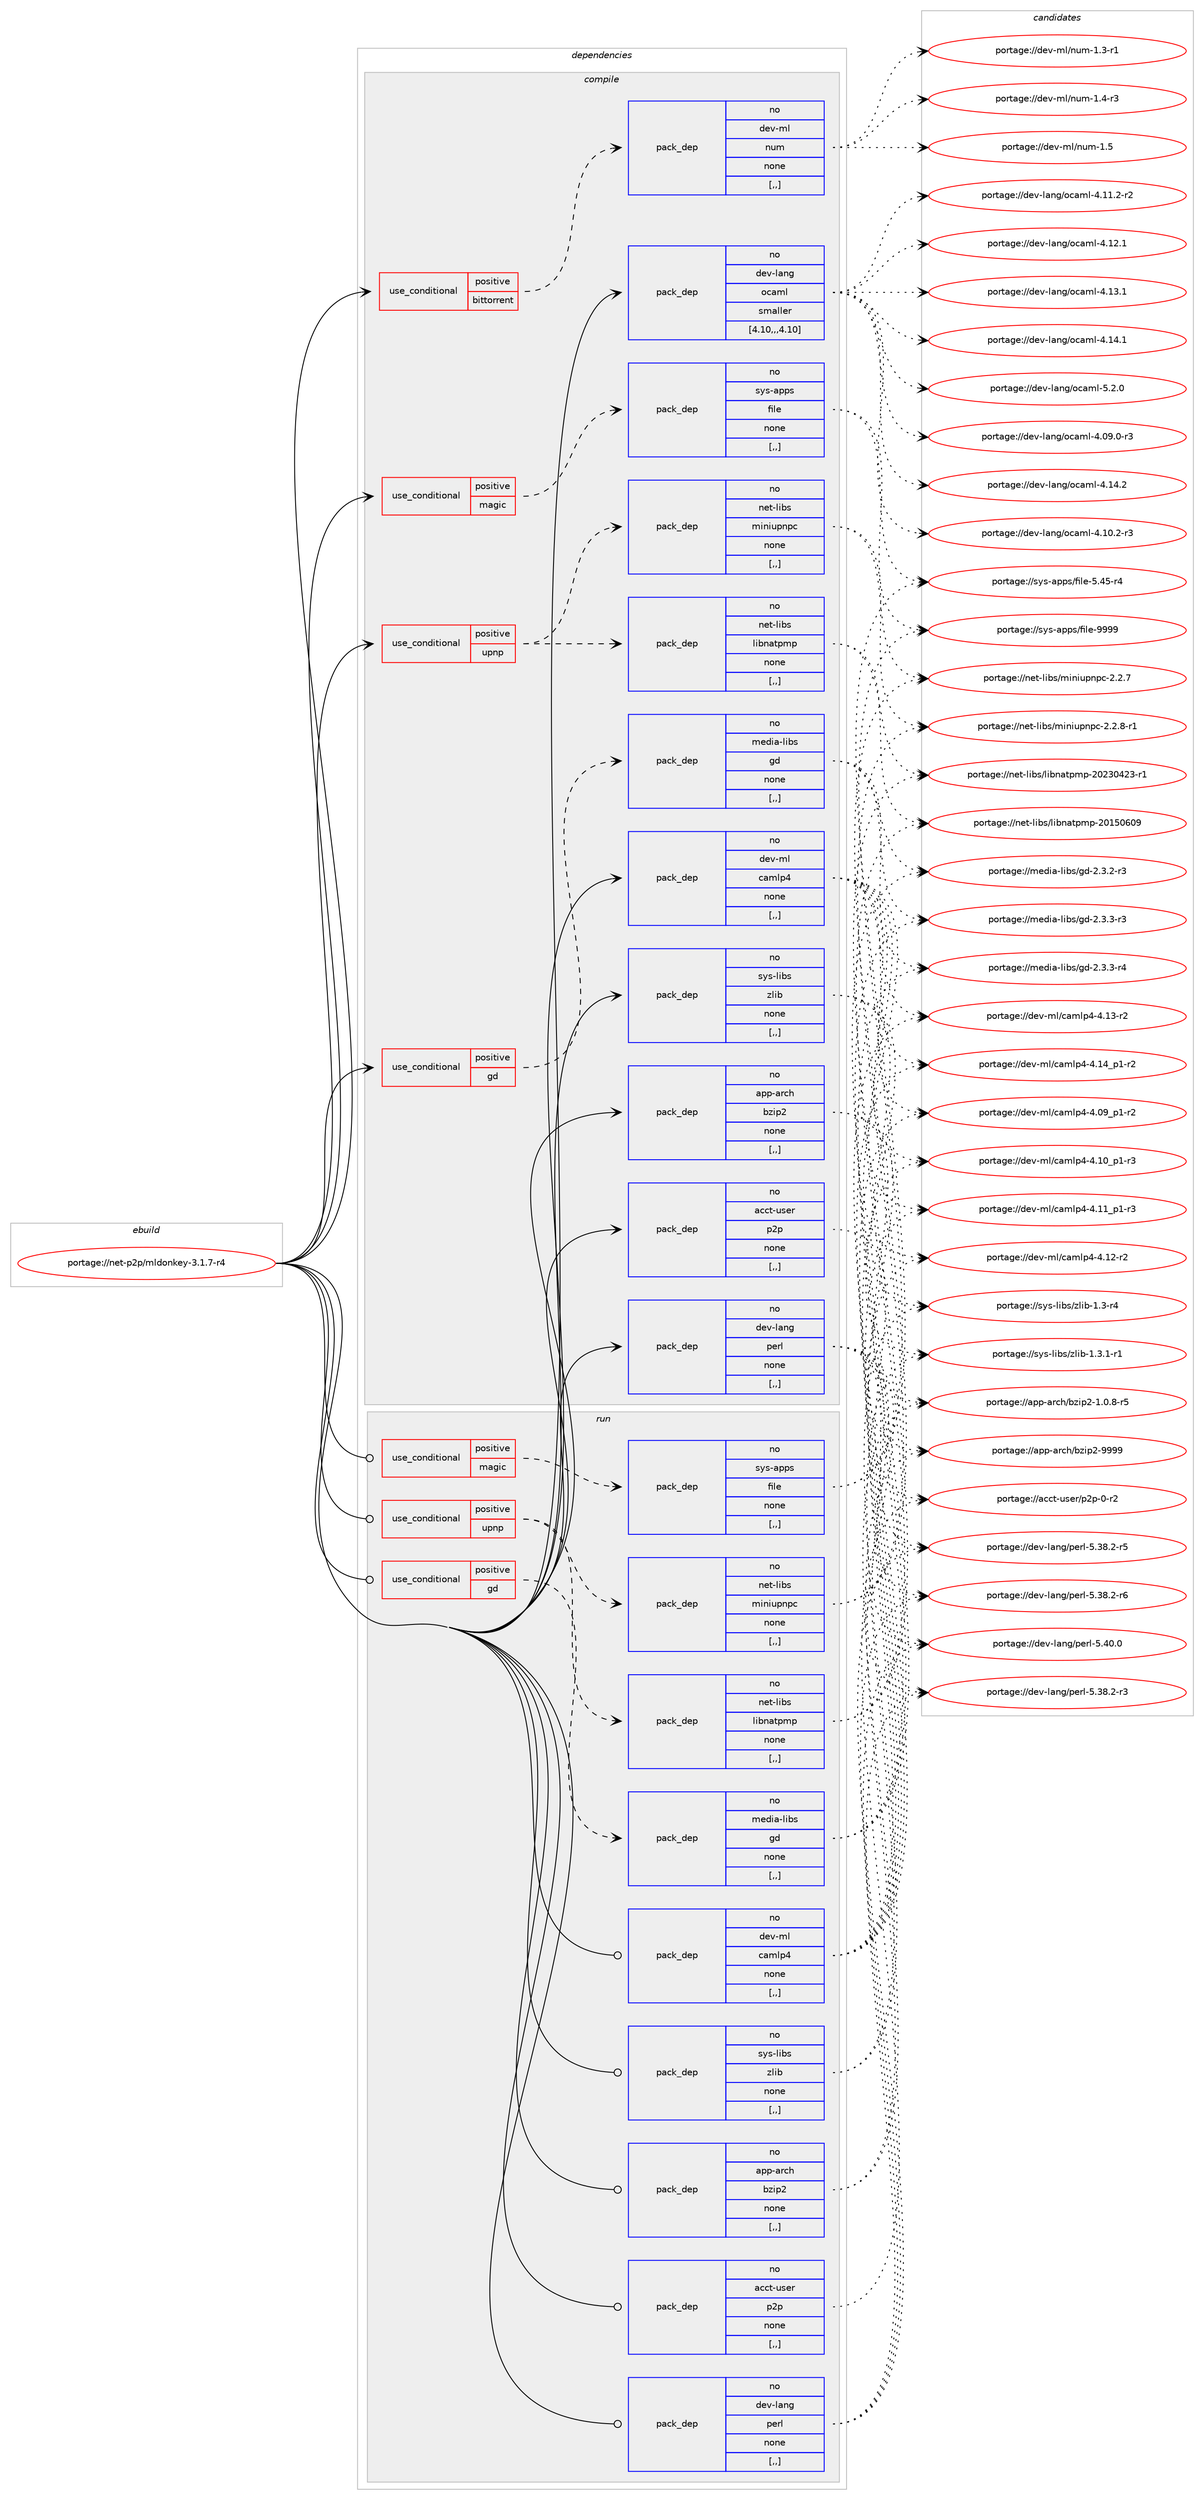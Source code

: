 digraph prolog {

# *************
# Graph options
# *************

newrank=true;
concentrate=true;
compound=true;
graph [rankdir=LR,fontname=Helvetica,fontsize=10,ranksep=1.5];#, ranksep=2.5, nodesep=0.2];
edge  [arrowhead=vee];
node  [fontname=Helvetica,fontsize=10];

# **********
# The ebuild
# **********

subgraph cluster_leftcol {
color=gray;
rank=same;
label=<<i>ebuild</i>>;
id [label="portage://net-p2p/mldonkey-3.1.7-r4", color=red, width=4, href="../net-p2p/mldonkey-3.1.7-r4.svg"];
}

# ****************
# The dependencies
# ****************

subgraph cluster_midcol {
color=gray;
label=<<i>dependencies</i>>;
subgraph cluster_compile {
fillcolor="#eeeeee";
style=filled;
label=<<i>compile</i>>;
subgraph cond98167 {
dependency372783 [label=<<TABLE BORDER="0" CELLBORDER="1" CELLSPACING="0" CELLPADDING="4"><TR><TD ROWSPAN="3" CELLPADDING="10">use_conditional</TD></TR><TR><TD>positive</TD></TR><TR><TD>bittorrent</TD></TR></TABLE>>, shape=none, color=red];
subgraph pack271922 {
dependency372784 [label=<<TABLE BORDER="0" CELLBORDER="1" CELLSPACING="0" CELLPADDING="4" WIDTH="220"><TR><TD ROWSPAN="6" CELLPADDING="30">pack_dep</TD></TR><TR><TD WIDTH="110">no</TD></TR><TR><TD>dev-ml</TD></TR><TR><TD>num</TD></TR><TR><TD>none</TD></TR><TR><TD>[,,]</TD></TR></TABLE>>, shape=none, color=blue];
}
dependency372783:e -> dependency372784:w [weight=20,style="dashed",arrowhead="vee"];
}
id:e -> dependency372783:w [weight=20,style="solid",arrowhead="vee"];
subgraph cond98168 {
dependency372785 [label=<<TABLE BORDER="0" CELLBORDER="1" CELLSPACING="0" CELLPADDING="4"><TR><TD ROWSPAN="3" CELLPADDING="10">use_conditional</TD></TR><TR><TD>positive</TD></TR><TR><TD>gd</TD></TR></TABLE>>, shape=none, color=red];
subgraph pack271923 {
dependency372786 [label=<<TABLE BORDER="0" CELLBORDER="1" CELLSPACING="0" CELLPADDING="4" WIDTH="220"><TR><TD ROWSPAN="6" CELLPADDING="30">pack_dep</TD></TR><TR><TD WIDTH="110">no</TD></TR><TR><TD>media-libs</TD></TR><TR><TD>gd</TD></TR><TR><TD>none</TD></TR><TR><TD>[,,]</TD></TR></TABLE>>, shape=none, color=blue];
}
dependency372785:e -> dependency372786:w [weight=20,style="dashed",arrowhead="vee"];
}
id:e -> dependency372785:w [weight=20,style="solid",arrowhead="vee"];
subgraph cond98169 {
dependency372787 [label=<<TABLE BORDER="0" CELLBORDER="1" CELLSPACING="0" CELLPADDING="4"><TR><TD ROWSPAN="3" CELLPADDING="10">use_conditional</TD></TR><TR><TD>positive</TD></TR><TR><TD>magic</TD></TR></TABLE>>, shape=none, color=red];
subgraph pack271924 {
dependency372788 [label=<<TABLE BORDER="0" CELLBORDER="1" CELLSPACING="0" CELLPADDING="4" WIDTH="220"><TR><TD ROWSPAN="6" CELLPADDING="30">pack_dep</TD></TR><TR><TD WIDTH="110">no</TD></TR><TR><TD>sys-apps</TD></TR><TR><TD>file</TD></TR><TR><TD>none</TD></TR><TR><TD>[,,]</TD></TR></TABLE>>, shape=none, color=blue];
}
dependency372787:e -> dependency372788:w [weight=20,style="dashed",arrowhead="vee"];
}
id:e -> dependency372787:w [weight=20,style="solid",arrowhead="vee"];
subgraph cond98170 {
dependency372789 [label=<<TABLE BORDER="0" CELLBORDER="1" CELLSPACING="0" CELLPADDING="4"><TR><TD ROWSPAN="3" CELLPADDING="10">use_conditional</TD></TR><TR><TD>positive</TD></TR><TR><TD>upnp</TD></TR></TABLE>>, shape=none, color=red];
subgraph pack271925 {
dependency372790 [label=<<TABLE BORDER="0" CELLBORDER="1" CELLSPACING="0" CELLPADDING="4" WIDTH="220"><TR><TD ROWSPAN="6" CELLPADDING="30">pack_dep</TD></TR><TR><TD WIDTH="110">no</TD></TR><TR><TD>net-libs</TD></TR><TR><TD>libnatpmp</TD></TR><TR><TD>none</TD></TR><TR><TD>[,,]</TD></TR></TABLE>>, shape=none, color=blue];
}
dependency372789:e -> dependency372790:w [weight=20,style="dashed",arrowhead="vee"];
subgraph pack271926 {
dependency372791 [label=<<TABLE BORDER="0" CELLBORDER="1" CELLSPACING="0" CELLPADDING="4" WIDTH="220"><TR><TD ROWSPAN="6" CELLPADDING="30">pack_dep</TD></TR><TR><TD WIDTH="110">no</TD></TR><TR><TD>net-libs</TD></TR><TR><TD>miniupnpc</TD></TR><TR><TD>none</TD></TR><TR><TD>[,,]</TD></TR></TABLE>>, shape=none, color=blue];
}
dependency372789:e -> dependency372791:w [weight=20,style="dashed",arrowhead="vee"];
}
id:e -> dependency372789:w [weight=20,style="solid",arrowhead="vee"];
subgraph pack271927 {
dependency372792 [label=<<TABLE BORDER="0" CELLBORDER="1" CELLSPACING="0" CELLPADDING="4" WIDTH="220"><TR><TD ROWSPAN="6" CELLPADDING="30">pack_dep</TD></TR><TR><TD WIDTH="110">no</TD></TR><TR><TD>acct-user</TD></TR><TR><TD>p2p</TD></TR><TR><TD>none</TD></TR><TR><TD>[,,]</TD></TR></TABLE>>, shape=none, color=blue];
}
id:e -> dependency372792:w [weight=20,style="solid",arrowhead="vee"];
subgraph pack271928 {
dependency372793 [label=<<TABLE BORDER="0" CELLBORDER="1" CELLSPACING="0" CELLPADDING="4" WIDTH="220"><TR><TD ROWSPAN="6" CELLPADDING="30">pack_dep</TD></TR><TR><TD WIDTH="110">no</TD></TR><TR><TD>app-arch</TD></TR><TR><TD>bzip2</TD></TR><TR><TD>none</TD></TR><TR><TD>[,,]</TD></TR></TABLE>>, shape=none, color=blue];
}
id:e -> dependency372793:w [weight=20,style="solid",arrowhead="vee"];
subgraph pack271929 {
dependency372794 [label=<<TABLE BORDER="0" CELLBORDER="1" CELLSPACING="0" CELLPADDING="4" WIDTH="220"><TR><TD ROWSPAN="6" CELLPADDING="30">pack_dep</TD></TR><TR><TD WIDTH="110">no</TD></TR><TR><TD>dev-lang</TD></TR><TR><TD>ocaml</TD></TR><TR><TD>smaller</TD></TR><TR><TD>[4.10,,,4.10]</TD></TR></TABLE>>, shape=none, color=blue];
}
id:e -> dependency372794:w [weight=20,style="solid",arrowhead="vee"];
subgraph pack271930 {
dependency372795 [label=<<TABLE BORDER="0" CELLBORDER="1" CELLSPACING="0" CELLPADDING="4" WIDTH="220"><TR><TD ROWSPAN="6" CELLPADDING="30">pack_dep</TD></TR><TR><TD WIDTH="110">no</TD></TR><TR><TD>dev-lang</TD></TR><TR><TD>perl</TD></TR><TR><TD>none</TD></TR><TR><TD>[,,]</TD></TR></TABLE>>, shape=none, color=blue];
}
id:e -> dependency372795:w [weight=20,style="solid",arrowhead="vee"];
subgraph pack271931 {
dependency372796 [label=<<TABLE BORDER="0" CELLBORDER="1" CELLSPACING="0" CELLPADDING="4" WIDTH="220"><TR><TD ROWSPAN="6" CELLPADDING="30">pack_dep</TD></TR><TR><TD WIDTH="110">no</TD></TR><TR><TD>dev-ml</TD></TR><TR><TD>camlp4</TD></TR><TR><TD>none</TD></TR><TR><TD>[,,]</TD></TR></TABLE>>, shape=none, color=blue];
}
id:e -> dependency372796:w [weight=20,style="solid",arrowhead="vee"];
subgraph pack271932 {
dependency372797 [label=<<TABLE BORDER="0" CELLBORDER="1" CELLSPACING="0" CELLPADDING="4" WIDTH="220"><TR><TD ROWSPAN="6" CELLPADDING="30">pack_dep</TD></TR><TR><TD WIDTH="110">no</TD></TR><TR><TD>sys-libs</TD></TR><TR><TD>zlib</TD></TR><TR><TD>none</TD></TR><TR><TD>[,,]</TD></TR></TABLE>>, shape=none, color=blue];
}
id:e -> dependency372797:w [weight=20,style="solid",arrowhead="vee"];
}
subgraph cluster_compileandrun {
fillcolor="#eeeeee";
style=filled;
label=<<i>compile and run</i>>;
}
subgraph cluster_run {
fillcolor="#eeeeee";
style=filled;
label=<<i>run</i>>;
subgraph cond98171 {
dependency372798 [label=<<TABLE BORDER="0" CELLBORDER="1" CELLSPACING="0" CELLPADDING="4"><TR><TD ROWSPAN="3" CELLPADDING="10">use_conditional</TD></TR><TR><TD>positive</TD></TR><TR><TD>gd</TD></TR></TABLE>>, shape=none, color=red];
subgraph pack271933 {
dependency372799 [label=<<TABLE BORDER="0" CELLBORDER="1" CELLSPACING="0" CELLPADDING="4" WIDTH="220"><TR><TD ROWSPAN="6" CELLPADDING="30">pack_dep</TD></TR><TR><TD WIDTH="110">no</TD></TR><TR><TD>media-libs</TD></TR><TR><TD>gd</TD></TR><TR><TD>none</TD></TR><TR><TD>[,,]</TD></TR></TABLE>>, shape=none, color=blue];
}
dependency372798:e -> dependency372799:w [weight=20,style="dashed",arrowhead="vee"];
}
id:e -> dependency372798:w [weight=20,style="solid",arrowhead="odot"];
subgraph cond98172 {
dependency372800 [label=<<TABLE BORDER="0" CELLBORDER="1" CELLSPACING="0" CELLPADDING="4"><TR><TD ROWSPAN="3" CELLPADDING="10">use_conditional</TD></TR><TR><TD>positive</TD></TR><TR><TD>magic</TD></TR></TABLE>>, shape=none, color=red];
subgraph pack271934 {
dependency372801 [label=<<TABLE BORDER="0" CELLBORDER="1" CELLSPACING="0" CELLPADDING="4" WIDTH="220"><TR><TD ROWSPAN="6" CELLPADDING="30">pack_dep</TD></TR><TR><TD WIDTH="110">no</TD></TR><TR><TD>sys-apps</TD></TR><TR><TD>file</TD></TR><TR><TD>none</TD></TR><TR><TD>[,,]</TD></TR></TABLE>>, shape=none, color=blue];
}
dependency372800:e -> dependency372801:w [weight=20,style="dashed",arrowhead="vee"];
}
id:e -> dependency372800:w [weight=20,style="solid",arrowhead="odot"];
subgraph cond98173 {
dependency372802 [label=<<TABLE BORDER="0" CELLBORDER="1" CELLSPACING="0" CELLPADDING="4"><TR><TD ROWSPAN="3" CELLPADDING="10">use_conditional</TD></TR><TR><TD>positive</TD></TR><TR><TD>upnp</TD></TR></TABLE>>, shape=none, color=red];
subgraph pack271935 {
dependency372803 [label=<<TABLE BORDER="0" CELLBORDER="1" CELLSPACING="0" CELLPADDING="4" WIDTH="220"><TR><TD ROWSPAN="6" CELLPADDING="30">pack_dep</TD></TR><TR><TD WIDTH="110">no</TD></TR><TR><TD>net-libs</TD></TR><TR><TD>libnatpmp</TD></TR><TR><TD>none</TD></TR><TR><TD>[,,]</TD></TR></TABLE>>, shape=none, color=blue];
}
dependency372802:e -> dependency372803:w [weight=20,style="dashed",arrowhead="vee"];
subgraph pack271936 {
dependency372804 [label=<<TABLE BORDER="0" CELLBORDER="1" CELLSPACING="0" CELLPADDING="4" WIDTH="220"><TR><TD ROWSPAN="6" CELLPADDING="30">pack_dep</TD></TR><TR><TD WIDTH="110">no</TD></TR><TR><TD>net-libs</TD></TR><TR><TD>miniupnpc</TD></TR><TR><TD>none</TD></TR><TR><TD>[,,]</TD></TR></TABLE>>, shape=none, color=blue];
}
dependency372802:e -> dependency372804:w [weight=20,style="dashed",arrowhead="vee"];
}
id:e -> dependency372802:w [weight=20,style="solid",arrowhead="odot"];
subgraph pack271937 {
dependency372805 [label=<<TABLE BORDER="0" CELLBORDER="1" CELLSPACING="0" CELLPADDING="4" WIDTH="220"><TR><TD ROWSPAN="6" CELLPADDING="30">pack_dep</TD></TR><TR><TD WIDTH="110">no</TD></TR><TR><TD>acct-user</TD></TR><TR><TD>p2p</TD></TR><TR><TD>none</TD></TR><TR><TD>[,,]</TD></TR></TABLE>>, shape=none, color=blue];
}
id:e -> dependency372805:w [weight=20,style="solid",arrowhead="odot"];
subgraph pack271938 {
dependency372806 [label=<<TABLE BORDER="0" CELLBORDER="1" CELLSPACING="0" CELLPADDING="4" WIDTH="220"><TR><TD ROWSPAN="6" CELLPADDING="30">pack_dep</TD></TR><TR><TD WIDTH="110">no</TD></TR><TR><TD>app-arch</TD></TR><TR><TD>bzip2</TD></TR><TR><TD>none</TD></TR><TR><TD>[,,]</TD></TR></TABLE>>, shape=none, color=blue];
}
id:e -> dependency372806:w [weight=20,style="solid",arrowhead="odot"];
subgraph pack271939 {
dependency372807 [label=<<TABLE BORDER="0" CELLBORDER="1" CELLSPACING="0" CELLPADDING="4" WIDTH="220"><TR><TD ROWSPAN="6" CELLPADDING="30">pack_dep</TD></TR><TR><TD WIDTH="110">no</TD></TR><TR><TD>dev-lang</TD></TR><TR><TD>perl</TD></TR><TR><TD>none</TD></TR><TR><TD>[,,]</TD></TR></TABLE>>, shape=none, color=blue];
}
id:e -> dependency372807:w [weight=20,style="solid",arrowhead="odot"];
subgraph pack271940 {
dependency372808 [label=<<TABLE BORDER="0" CELLBORDER="1" CELLSPACING="0" CELLPADDING="4" WIDTH="220"><TR><TD ROWSPAN="6" CELLPADDING="30">pack_dep</TD></TR><TR><TD WIDTH="110">no</TD></TR><TR><TD>dev-ml</TD></TR><TR><TD>camlp4</TD></TR><TR><TD>none</TD></TR><TR><TD>[,,]</TD></TR></TABLE>>, shape=none, color=blue];
}
id:e -> dependency372808:w [weight=20,style="solid",arrowhead="odot"];
subgraph pack271941 {
dependency372809 [label=<<TABLE BORDER="0" CELLBORDER="1" CELLSPACING="0" CELLPADDING="4" WIDTH="220"><TR><TD ROWSPAN="6" CELLPADDING="30">pack_dep</TD></TR><TR><TD WIDTH="110">no</TD></TR><TR><TD>sys-libs</TD></TR><TR><TD>zlib</TD></TR><TR><TD>none</TD></TR><TR><TD>[,,]</TD></TR></TABLE>>, shape=none, color=blue];
}
id:e -> dependency372809:w [weight=20,style="solid",arrowhead="odot"];
}
}

# **************
# The candidates
# **************

subgraph cluster_choices {
rank=same;
color=gray;
label=<<i>candidates</i>>;

subgraph choice271922 {
color=black;
nodesep=1;
choice1001011184510910847110117109454946514511449 [label="portage://dev-ml/num-1.3-r1", color=red, width=4,href="../dev-ml/num-1.3-r1.svg"];
choice1001011184510910847110117109454946524511451 [label="portage://dev-ml/num-1.4-r3", color=red, width=4,href="../dev-ml/num-1.4-r3.svg"];
choice100101118451091084711011710945494653 [label="portage://dev-ml/num-1.5", color=red, width=4,href="../dev-ml/num-1.5.svg"];
dependency372784:e -> choice1001011184510910847110117109454946514511449:w [style=dotted,weight="100"];
dependency372784:e -> choice1001011184510910847110117109454946524511451:w [style=dotted,weight="100"];
dependency372784:e -> choice100101118451091084711011710945494653:w [style=dotted,weight="100"];
}
subgraph choice271923 {
color=black;
nodesep=1;
choice109101100105974510810598115471031004550465146504511451 [label="portage://media-libs/gd-2.3.2-r3", color=red, width=4,href="../media-libs/gd-2.3.2-r3.svg"];
choice109101100105974510810598115471031004550465146514511451 [label="portage://media-libs/gd-2.3.3-r3", color=red, width=4,href="../media-libs/gd-2.3.3-r3.svg"];
choice109101100105974510810598115471031004550465146514511452 [label="portage://media-libs/gd-2.3.3-r4", color=red, width=4,href="../media-libs/gd-2.3.3-r4.svg"];
dependency372786:e -> choice109101100105974510810598115471031004550465146504511451:w [style=dotted,weight="100"];
dependency372786:e -> choice109101100105974510810598115471031004550465146514511451:w [style=dotted,weight="100"];
dependency372786:e -> choice109101100105974510810598115471031004550465146514511452:w [style=dotted,weight="100"];
}
subgraph choice271924 {
color=black;
nodesep=1;
choice11512111545971121121154710210510810145534652534511452 [label="portage://sys-apps/file-5.45-r4", color=red, width=4,href="../sys-apps/file-5.45-r4.svg"];
choice1151211154597112112115471021051081014557575757 [label="portage://sys-apps/file-9999", color=red, width=4,href="../sys-apps/file-9999.svg"];
dependency372788:e -> choice11512111545971121121154710210510810145534652534511452:w [style=dotted,weight="100"];
dependency372788:e -> choice1151211154597112112115471021051081014557575757:w [style=dotted,weight="100"];
}
subgraph choice271925 {
color=black;
nodesep=1;
choice1101011164510810598115471081059811097116112109112455048495348544857 [label="portage://net-libs/libnatpmp-20150609", color=red, width=4,href="../net-libs/libnatpmp-20150609.svg"];
choice11010111645108105981154710810598110971161121091124550485051485250514511449 [label="portage://net-libs/libnatpmp-20230423-r1", color=red, width=4,href="../net-libs/libnatpmp-20230423-r1.svg"];
dependency372790:e -> choice1101011164510810598115471081059811097116112109112455048495348544857:w [style=dotted,weight="100"];
dependency372790:e -> choice11010111645108105981154710810598110971161121091124550485051485250514511449:w [style=dotted,weight="100"];
}
subgraph choice271926 {
color=black;
nodesep=1;
choice11010111645108105981154710910511010511711211011299455046504655 [label="portage://net-libs/miniupnpc-2.2.7", color=red, width=4,href="../net-libs/miniupnpc-2.2.7.svg"];
choice110101116451081059811547109105110105117112110112994550465046564511449 [label="portage://net-libs/miniupnpc-2.2.8-r1", color=red, width=4,href="../net-libs/miniupnpc-2.2.8-r1.svg"];
dependency372791:e -> choice11010111645108105981154710910511010511711211011299455046504655:w [style=dotted,weight="100"];
dependency372791:e -> choice110101116451081059811547109105110105117112110112994550465046564511449:w [style=dotted,weight="100"];
}
subgraph choice271927 {
color=black;
nodesep=1;
choice97999911645117115101114471125011245484511450 [label="portage://acct-user/p2p-0-r2", color=red, width=4,href="../acct-user/p2p-0-r2.svg"];
dependency372792:e -> choice97999911645117115101114471125011245484511450:w [style=dotted,weight="100"];
}
subgraph choice271928 {
color=black;
nodesep=1;
choice971121124597114991044798122105112504549464846564511453 [label="portage://app-arch/bzip2-1.0.8-r5", color=red, width=4,href="../app-arch/bzip2-1.0.8-r5.svg"];
choice971121124597114991044798122105112504557575757 [label="portage://app-arch/bzip2-9999", color=red, width=4,href="../app-arch/bzip2-9999.svg"];
dependency372793:e -> choice971121124597114991044798122105112504549464846564511453:w [style=dotted,weight="100"];
dependency372793:e -> choice971121124597114991044798122105112504557575757:w [style=dotted,weight="100"];
}
subgraph choice271929 {
color=black;
nodesep=1;
choice1001011184510897110103471119997109108455246485746484511451 [label="portage://dev-lang/ocaml-4.09.0-r3", color=red, width=4,href="../dev-lang/ocaml-4.09.0-r3.svg"];
choice1001011184510897110103471119997109108455246494846504511451 [label="portage://dev-lang/ocaml-4.10.2-r3", color=red, width=4,href="../dev-lang/ocaml-4.10.2-r3.svg"];
choice1001011184510897110103471119997109108455246494946504511450 [label="portage://dev-lang/ocaml-4.11.2-r2", color=red, width=4,href="../dev-lang/ocaml-4.11.2-r2.svg"];
choice100101118451089711010347111999710910845524649504649 [label="portage://dev-lang/ocaml-4.12.1", color=red, width=4,href="../dev-lang/ocaml-4.12.1.svg"];
choice100101118451089711010347111999710910845524649514649 [label="portage://dev-lang/ocaml-4.13.1", color=red, width=4,href="../dev-lang/ocaml-4.13.1.svg"];
choice100101118451089711010347111999710910845524649524649 [label="portage://dev-lang/ocaml-4.14.1", color=red, width=4,href="../dev-lang/ocaml-4.14.1.svg"];
choice100101118451089711010347111999710910845524649524650 [label="portage://dev-lang/ocaml-4.14.2", color=red, width=4,href="../dev-lang/ocaml-4.14.2.svg"];
choice1001011184510897110103471119997109108455346504648 [label="portage://dev-lang/ocaml-5.2.0", color=red, width=4,href="../dev-lang/ocaml-5.2.0.svg"];
dependency372794:e -> choice1001011184510897110103471119997109108455246485746484511451:w [style=dotted,weight="100"];
dependency372794:e -> choice1001011184510897110103471119997109108455246494846504511451:w [style=dotted,weight="100"];
dependency372794:e -> choice1001011184510897110103471119997109108455246494946504511450:w [style=dotted,weight="100"];
dependency372794:e -> choice100101118451089711010347111999710910845524649504649:w [style=dotted,weight="100"];
dependency372794:e -> choice100101118451089711010347111999710910845524649514649:w [style=dotted,weight="100"];
dependency372794:e -> choice100101118451089711010347111999710910845524649524649:w [style=dotted,weight="100"];
dependency372794:e -> choice100101118451089711010347111999710910845524649524650:w [style=dotted,weight="100"];
dependency372794:e -> choice1001011184510897110103471119997109108455346504648:w [style=dotted,weight="100"];
}
subgraph choice271930 {
color=black;
nodesep=1;
choice100101118451089711010347112101114108455346515646504511451 [label="portage://dev-lang/perl-5.38.2-r3", color=red, width=4,href="../dev-lang/perl-5.38.2-r3.svg"];
choice100101118451089711010347112101114108455346515646504511453 [label="portage://dev-lang/perl-5.38.2-r5", color=red, width=4,href="../dev-lang/perl-5.38.2-r5.svg"];
choice100101118451089711010347112101114108455346515646504511454 [label="portage://dev-lang/perl-5.38.2-r6", color=red, width=4,href="../dev-lang/perl-5.38.2-r6.svg"];
choice10010111845108971101034711210111410845534652484648 [label="portage://dev-lang/perl-5.40.0", color=red, width=4,href="../dev-lang/perl-5.40.0.svg"];
dependency372795:e -> choice100101118451089711010347112101114108455346515646504511451:w [style=dotted,weight="100"];
dependency372795:e -> choice100101118451089711010347112101114108455346515646504511453:w [style=dotted,weight="100"];
dependency372795:e -> choice100101118451089711010347112101114108455346515646504511454:w [style=dotted,weight="100"];
dependency372795:e -> choice10010111845108971101034711210111410845534652484648:w [style=dotted,weight="100"];
}
subgraph choice271931 {
color=black;
nodesep=1;
choice1001011184510910847999710910811252455246485795112494511450 [label="portage://dev-ml/camlp4-4.09_p1-r2", color=red, width=4,href="../dev-ml/camlp4-4.09_p1-r2.svg"];
choice1001011184510910847999710910811252455246494895112494511451 [label="portage://dev-ml/camlp4-4.10_p1-r3", color=red, width=4,href="../dev-ml/camlp4-4.10_p1-r3.svg"];
choice1001011184510910847999710910811252455246494995112494511451 [label="portage://dev-ml/camlp4-4.11_p1-r3", color=red, width=4,href="../dev-ml/camlp4-4.11_p1-r3.svg"];
choice100101118451091084799971091081125245524649504511450 [label="portage://dev-ml/camlp4-4.12-r2", color=red, width=4,href="../dev-ml/camlp4-4.12-r2.svg"];
choice100101118451091084799971091081125245524649514511450 [label="portage://dev-ml/camlp4-4.13-r2", color=red, width=4,href="../dev-ml/camlp4-4.13-r2.svg"];
choice1001011184510910847999710910811252455246495295112494511450 [label="portage://dev-ml/camlp4-4.14_p1-r2", color=red, width=4,href="../dev-ml/camlp4-4.14_p1-r2.svg"];
dependency372796:e -> choice1001011184510910847999710910811252455246485795112494511450:w [style=dotted,weight="100"];
dependency372796:e -> choice1001011184510910847999710910811252455246494895112494511451:w [style=dotted,weight="100"];
dependency372796:e -> choice1001011184510910847999710910811252455246494995112494511451:w [style=dotted,weight="100"];
dependency372796:e -> choice100101118451091084799971091081125245524649504511450:w [style=dotted,weight="100"];
dependency372796:e -> choice100101118451091084799971091081125245524649514511450:w [style=dotted,weight="100"];
dependency372796:e -> choice1001011184510910847999710910811252455246495295112494511450:w [style=dotted,weight="100"];
}
subgraph choice271932 {
color=black;
nodesep=1;
choice11512111545108105981154712210810598454946514511452 [label="portage://sys-libs/zlib-1.3-r4", color=red, width=4,href="../sys-libs/zlib-1.3-r4.svg"];
choice115121115451081059811547122108105984549465146494511449 [label="portage://sys-libs/zlib-1.3.1-r1", color=red, width=4,href="../sys-libs/zlib-1.3.1-r1.svg"];
dependency372797:e -> choice11512111545108105981154712210810598454946514511452:w [style=dotted,weight="100"];
dependency372797:e -> choice115121115451081059811547122108105984549465146494511449:w [style=dotted,weight="100"];
}
subgraph choice271933 {
color=black;
nodesep=1;
choice109101100105974510810598115471031004550465146504511451 [label="portage://media-libs/gd-2.3.2-r3", color=red, width=4,href="../media-libs/gd-2.3.2-r3.svg"];
choice109101100105974510810598115471031004550465146514511451 [label="portage://media-libs/gd-2.3.3-r3", color=red, width=4,href="../media-libs/gd-2.3.3-r3.svg"];
choice109101100105974510810598115471031004550465146514511452 [label="portage://media-libs/gd-2.3.3-r4", color=red, width=4,href="../media-libs/gd-2.3.3-r4.svg"];
dependency372799:e -> choice109101100105974510810598115471031004550465146504511451:w [style=dotted,weight="100"];
dependency372799:e -> choice109101100105974510810598115471031004550465146514511451:w [style=dotted,weight="100"];
dependency372799:e -> choice109101100105974510810598115471031004550465146514511452:w [style=dotted,weight="100"];
}
subgraph choice271934 {
color=black;
nodesep=1;
choice11512111545971121121154710210510810145534652534511452 [label="portage://sys-apps/file-5.45-r4", color=red, width=4,href="../sys-apps/file-5.45-r4.svg"];
choice1151211154597112112115471021051081014557575757 [label="portage://sys-apps/file-9999", color=red, width=4,href="../sys-apps/file-9999.svg"];
dependency372801:e -> choice11512111545971121121154710210510810145534652534511452:w [style=dotted,weight="100"];
dependency372801:e -> choice1151211154597112112115471021051081014557575757:w [style=dotted,weight="100"];
}
subgraph choice271935 {
color=black;
nodesep=1;
choice1101011164510810598115471081059811097116112109112455048495348544857 [label="portage://net-libs/libnatpmp-20150609", color=red, width=4,href="../net-libs/libnatpmp-20150609.svg"];
choice11010111645108105981154710810598110971161121091124550485051485250514511449 [label="portage://net-libs/libnatpmp-20230423-r1", color=red, width=4,href="../net-libs/libnatpmp-20230423-r1.svg"];
dependency372803:e -> choice1101011164510810598115471081059811097116112109112455048495348544857:w [style=dotted,weight="100"];
dependency372803:e -> choice11010111645108105981154710810598110971161121091124550485051485250514511449:w [style=dotted,weight="100"];
}
subgraph choice271936 {
color=black;
nodesep=1;
choice11010111645108105981154710910511010511711211011299455046504655 [label="portage://net-libs/miniupnpc-2.2.7", color=red, width=4,href="../net-libs/miniupnpc-2.2.7.svg"];
choice110101116451081059811547109105110105117112110112994550465046564511449 [label="portage://net-libs/miniupnpc-2.2.8-r1", color=red, width=4,href="../net-libs/miniupnpc-2.2.8-r1.svg"];
dependency372804:e -> choice11010111645108105981154710910511010511711211011299455046504655:w [style=dotted,weight="100"];
dependency372804:e -> choice110101116451081059811547109105110105117112110112994550465046564511449:w [style=dotted,weight="100"];
}
subgraph choice271937 {
color=black;
nodesep=1;
choice97999911645117115101114471125011245484511450 [label="portage://acct-user/p2p-0-r2", color=red, width=4,href="../acct-user/p2p-0-r2.svg"];
dependency372805:e -> choice97999911645117115101114471125011245484511450:w [style=dotted,weight="100"];
}
subgraph choice271938 {
color=black;
nodesep=1;
choice971121124597114991044798122105112504549464846564511453 [label="portage://app-arch/bzip2-1.0.8-r5", color=red, width=4,href="../app-arch/bzip2-1.0.8-r5.svg"];
choice971121124597114991044798122105112504557575757 [label="portage://app-arch/bzip2-9999", color=red, width=4,href="../app-arch/bzip2-9999.svg"];
dependency372806:e -> choice971121124597114991044798122105112504549464846564511453:w [style=dotted,weight="100"];
dependency372806:e -> choice971121124597114991044798122105112504557575757:w [style=dotted,weight="100"];
}
subgraph choice271939 {
color=black;
nodesep=1;
choice100101118451089711010347112101114108455346515646504511451 [label="portage://dev-lang/perl-5.38.2-r3", color=red, width=4,href="../dev-lang/perl-5.38.2-r3.svg"];
choice100101118451089711010347112101114108455346515646504511453 [label="portage://dev-lang/perl-5.38.2-r5", color=red, width=4,href="../dev-lang/perl-5.38.2-r5.svg"];
choice100101118451089711010347112101114108455346515646504511454 [label="portage://dev-lang/perl-5.38.2-r6", color=red, width=4,href="../dev-lang/perl-5.38.2-r6.svg"];
choice10010111845108971101034711210111410845534652484648 [label="portage://dev-lang/perl-5.40.0", color=red, width=4,href="../dev-lang/perl-5.40.0.svg"];
dependency372807:e -> choice100101118451089711010347112101114108455346515646504511451:w [style=dotted,weight="100"];
dependency372807:e -> choice100101118451089711010347112101114108455346515646504511453:w [style=dotted,weight="100"];
dependency372807:e -> choice100101118451089711010347112101114108455346515646504511454:w [style=dotted,weight="100"];
dependency372807:e -> choice10010111845108971101034711210111410845534652484648:w [style=dotted,weight="100"];
}
subgraph choice271940 {
color=black;
nodesep=1;
choice1001011184510910847999710910811252455246485795112494511450 [label="portage://dev-ml/camlp4-4.09_p1-r2", color=red, width=4,href="../dev-ml/camlp4-4.09_p1-r2.svg"];
choice1001011184510910847999710910811252455246494895112494511451 [label="portage://dev-ml/camlp4-4.10_p1-r3", color=red, width=4,href="../dev-ml/camlp4-4.10_p1-r3.svg"];
choice1001011184510910847999710910811252455246494995112494511451 [label="portage://dev-ml/camlp4-4.11_p1-r3", color=red, width=4,href="../dev-ml/camlp4-4.11_p1-r3.svg"];
choice100101118451091084799971091081125245524649504511450 [label="portage://dev-ml/camlp4-4.12-r2", color=red, width=4,href="../dev-ml/camlp4-4.12-r2.svg"];
choice100101118451091084799971091081125245524649514511450 [label="portage://dev-ml/camlp4-4.13-r2", color=red, width=4,href="../dev-ml/camlp4-4.13-r2.svg"];
choice1001011184510910847999710910811252455246495295112494511450 [label="portage://dev-ml/camlp4-4.14_p1-r2", color=red, width=4,href="../dev-ml/camlp4-4.14_p1-r2.svg"];
dependency372808:e -> choice1001011184510910847999710910811252455246485795112494511450:w [style=dotted,weight="100"];
dependency372808:e -> choice1001011184510910847999710910811252455246494895112494511451:w [style=dotted,weight="100"];
dependency372808:e -> choice1001011184510910847999710910811252455246494995112494511451:w [style=dotted,weight="100"];
dependency372808:e -> choice100101118451091084799971091081125245524649504511450:w [style=dotted,weight="100"];
dependency372808:e -> choice100101118451091084799971091081125245524649514511450:w [style=dotted,weight="100"];
dependency372808:e -> choice1001011184510910847999710910811252455246495295112494511450:w [style=dotted,weight="100"];
}
subgraph choice271941 {
color=black;
nodesep=1;
choice11512111545108105981154712210810598454946514511452 [label="portage://sys-libs/zlib-1.3-r4", color=red, width=4,href="../sys-libs/zlib-1.3-r4.svg"];
choice115121115451081059811547122108105984549465146494511449 [label="portage://sys-libs/zlib-1.3.1-r1", color=red, width=4,href="../sys-libs/zlib-1.3.1-r1.svg"];
dependency372809:e -> choice11512111545108105981154712210810598454946514511452:w [style=dotted,weight="100"];
dependency372809:e -> choice115121115451081059811547122108105984549465146494511449:w [style=dotted,weight="100"];
}
}

}
